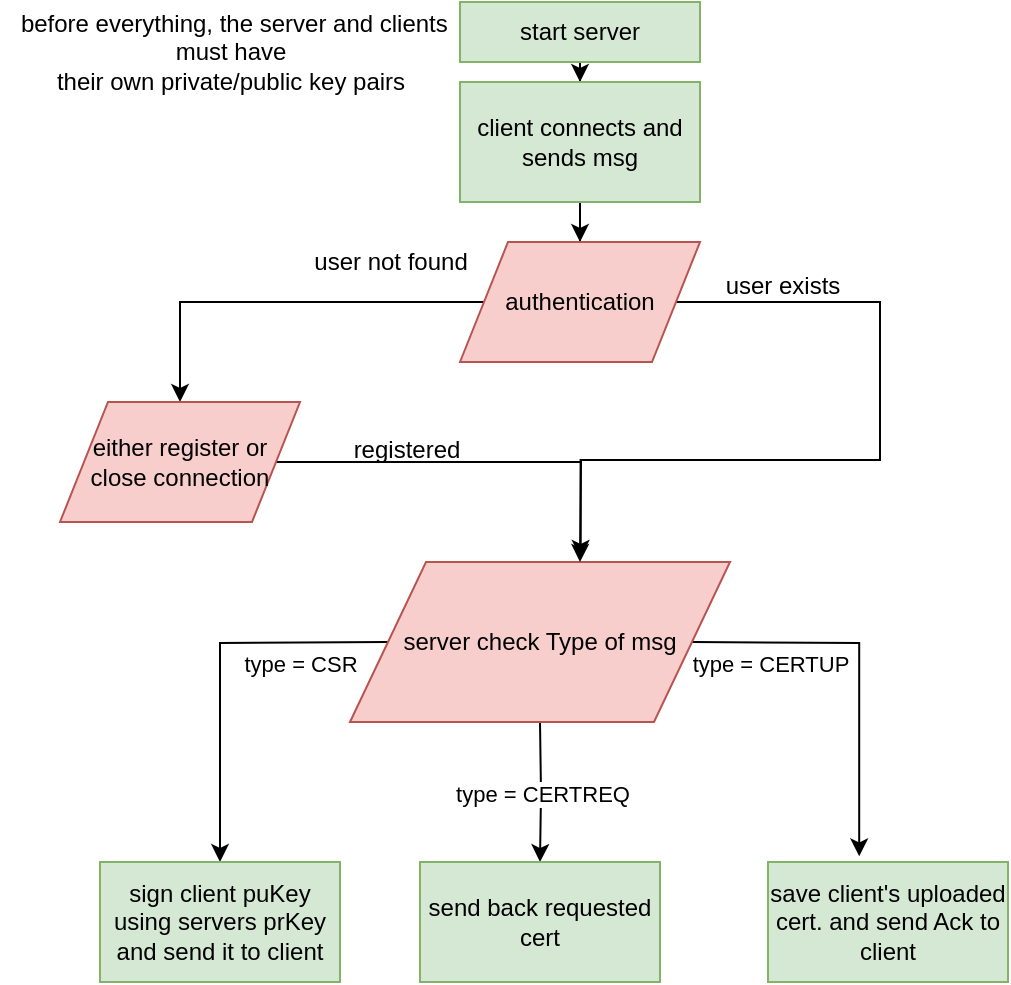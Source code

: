 <mxfile version="12.9.14" type="device"><diagram id="C5RBs43oDa-KdzZeNtuy" name="Page-1"><mxGraphModel dx="782" dy="479" grid="1" gridSize="10" guides="1" tooltips="1" connect="1" arrows="1" fold="1" page="1" pageScale="1" pageWidth="827" pageHeight="1169" math="0" shadow="0"><root><mxCell id="WIyWlLk6GJQsqaUBKTNV-0"/><mxCell id="WIyWlLk6GJQsqaUBKTNV-1" parent="WIyWlLk6GJQsqaUBKTNV-0"/><mxCell id="wlQJSyGeF99G7URPbPHs-2" value="" style="edgeStyle=orthogonalEdgeStyle;rounded=0;orthogonalLoop=1;jettySize=auto;html=1;" parent="WIyWlLk6GJQsqaUBKTNV-1" source="wlQJSyGeF99G7URPbPHs-0" target="wlQJSyGeF99G7URPbPHs-1" edge="1"><mxGeometry relative="1" as="geometry"/></mxCell><mxCell id="wlQJSyGeF99G7URPbPHs-0" value="start server" style="rounded=0;whiteSpace=wrap;html=1;fillColor=#d5e8d4;strokeColor=#82b366;fontStyle=0;fontFamily=Helvetica;" parent="WIyWlLk6GJQsqaUBKTNV-1" vertex="1"><mxGeometry x="240" width="120" height="30" as="geometry"/></mxCell><mxCell id="e-V6JRKspNwf4GqHPBK4-4" value="" style="edgeStyle=orthogonalEdgeStyle;rounded=0;orthogonalLoop=1;jettySize=auto;html=1;" edge="1" parent="WIyWlLk6GJQsqaUBKTNV-1" source="wlQJSyGeF99G7URPbPHs-1" target="e-V6JRKspNwf4GqHPBK4-3"><mxGeometry relative="1" as="geometry"/></mxCell><mxCell id="wlQJSyGeF99G7URPbPHs-1" value="client connects and sends msg" style="rounded=0;whiteSpace=wrap;html=1;fillColor=#d5e8d4;strokeColor=#82b366;" parent="WIyWlLk6GJQsqaUBKTNV-1" vertex="1"><mxGeometry x="240" y="40" width="120" height="60" as="geometry"/></mxCell><mxCell id="wlQJSyGeF99G7URPbPHs-10" value="type = CERTREQ" style="edgeStyle=orthogonalEdgeStyle;rounded=0;orthogonalLoop=1;jettySize=auto;html=1;" parent="WIyWlLk6GJQsqaUBKTNV-1" target="wlQJSyGeF99G7URPbPHs-8" edge="1"><mxGeometry relative="1" as="geometry"><mxPoint x="280" y="360" as="sourcePoint"/></mxGeometry></mxCell><mxCell id="wlQJSyGeF99G7URPbPHs-11" style="edgeStyle=orthogonalEdgeStyle;rounded=0;orthogonalLoop=1;jettySize=auto;html=1;entryX=0.38;entryY=-0.047;entryDx=0;entryDy=0;entryPerimeter=0;" parent="WIyWlLk6GJQsqaUBKTNV-1" target="wlQJSyGeF99G7URPbPHs-7" edge="1"><mxGeometry relative="1" as="geometry"><mxPoint x="356" y="320" as="sourcePoint"/></mxGeometry></mxCell><mxCell id="wlQJSyGeF99G7URPbPHs-14" value="type = CERTUP" style="edgeLabel;html=1;align=center;verticalAlign=middle;resizable=0;points=[];" parent="wlQJSyGeF99G7URPbPHs-11" vertex="1" connectable="0"><mxGeometry x="-0.544" y="-2" relative="1" as="geometry"><mxPoint x="-5" y="8" as="offset"/></mxGeometry></mxCell><mxCell id="wlQJSyGeF99G7URPbPHs-12" style="edgeStyle=orthogonalEdgeStyle;rounded=0;orthogonalLoop=1;jettySize=auto;html=1;" parent="WIyWlLk6GJQsqaUBKTNV-1" target="wlQJSyGeF99G7URPbPHs-9" edge="1"><mxGeometry relative="1" as="geometry"><mxPoint x="204" y="320" as="sourcePoint"/></mxGeometry></mxCell><mxCell id="wlQJSyGeF99G7URPbPHs-13" value="type = CSR" style="edgeLabel;html=1;align=center;verticalAlign=middle;resizable=0;points=[];" parent="wlQJSyGeF99G7URPbPHs-12" vertex="1" connectable="0"><mxGeometry x="-0.061" y="1" relative="1" as="geometry"><mxPoint x="39" y="3" as="offset"/></mxGeometry></mxCell><mxCell id="wlQJSyGeF99G7URPbPHs-3" value="server check Type of msg" style="shape=parallelogram;perimeter=parallelogramPerimeter;whiteSpace=wrap;html=1;fillColor=#f8cecc;strokeColor=#b85450;" parent="WIyWlLk6GJQsqaUBKTNV-1" vertex="1"><mxGeometry x="185" y="280" width="190" height="80" as="geometry"/></mxCell><mxCell id="wlQJSyGeF99G7URPbPHs-7" value="save client's uploaded cert. and send Ack to client" style="rounded=0;whiteSpace=wrap;html=1;fillColor=#d5e8d4;strokeColor=#82b366;" parent="WIyWlLk6GJQsqaUBKTNV-1" vertex="1"><mxGeometry x="394" y="430" width="120" height="60" as="geometry"/></mxCell><mxCell id="wlQJSyGeF99G7URPbPHs-8" value="send back requested cert" style="rounded=0;whiteSpace=wrap;html=1;fillColor=#d5e8d4;strokeColor=#82b366;" parent="WIyWlLk6GJQsqaUBKTNV-1" vertex="1"><mxGeometry x="220" y="430" width="120" height="60" as="geometry"/></mxCell><mxCell id="wlQJSyGeF99G7URPbPHs-9" value="sign client puKey using servers prKey&lt;br&gt;and send it to client" style="rounded=0;whiteSpace=wrap;html=1;fillColor=#d5e8d4;strokeColor=#82b366;" parent="WIyWlLk6GJQsqaUBKTNV-1" vertex="1"><mxGeometry x="60" y="430" width="120" height="60" as="geometry"/></mxCell><mxCell id="wlQJSyGeF99G7URPbPHs-17" value="&amp;nbsp;before everything, the server and clients &lt;br&gt;must have &lt;br&gt;their own private/public key pairs" style="text;html=1;align=center;verticalAlign=middle;resizable=0;points=[];autosize=1;" parent="WIyWlLk6GJQsqaUBKTNV-1" vertex="1"><mxGeometry x="10" width="230" height="50" as="geometry"/></mxCell><mxCell id="e-V6JRKspNwf4GqHPBK4-12" value="" style="edgeStyle=orthogonalEdgeStyle;rounded=0;orthogonalLoop=1;jettySize=auto;html=1;entryX=0.607;entryY=-0.025;entryDx=0;entryDy=0;entryPerimeter=0;" edge="1" parent="WIyWlLk6GJQsqaUBKTNV-1" source="e-V6JRKspNwf4GqHPBK4-3" target="wlQJSyGeF99G7URPbPHs-3"><mxGeometry relative="1" as="geometry"><mxPoint x="300" y="260" as="targetPoint"/><Array as="points"><mxPoint x="450" y="150"/><mxPoint x="450" y="229"/><mxPoint x="300" y="229"/></Array></mxGeometry></mxCell><mxCell id="e-V6JRKspNwf4GqHPBK4-17" style="edgeStyle=orthogonalEdgeStyle;rounded=0;orthogonalLoop=1;jettySize=auto;html=1;entryX=0.5;entryY=0;entryDx=0;entryDy=0;" edge="1" parent="WIyWlLk6GJQsqaUBKTNV-1" source="e-V6JRKspNwf4GqHPBK4-3" target="e-V6JRKspNwf4GqHPBK4-19"><mxGeometry relative="1" as="geometry"><mxPoint x="160" y="150" as="targetPoint"/></mxGeometry></mxCell><mxCell id="e-V6JRKspNwf4GqHPBK4-3" value="authentication" style="shape=parallelogram;perimeter=parallelogramPerimeter;whiteSpace=wrap;html=1;fillColor=#f8cecc;strokeColor=#b85450;" vertex="1" parent="WIyWlLk6GJQsqaUBKTNV-1"><mxGeometry x="240" y="120" width="120" height="60" as="geometry"/></mxCell><mxCell id="e-V6JRKspNwf4GqHPBK4-13" value="user exists" style="text;html=1;align=center;verticalAlign=middle;resizable=0;points=[];autosize=1;" vertex="1" parent="WIyWlLk6GJQsqaUBKTNV-1"><mxGeometry x="366" y="132" width="70" height="20" as="geometry"/></mxCell><mxCell id="e-V6JRKspNwf4GqHPBK4-18" value="user not found" style="text;html=1;align=center;verticalAlign=middle;resizable=0;points=[];autosize=1;" vertex="1" parent="WIyWlLk6GJQsqaUBKTNV-1"><mxGeometry x="160" y="120" width="90" height="20" as="geometry"/></mxCell><mxCell id="e-V6JRKspNwf4GqHPBK4-20" style="edgeStyle=orthogonalEdgeStyle;rounded=0;orthogonalLoop=1;jettySize=auto;html=1;" edge="1" parent="WIyWlLk6GJQsqaUBKTNV-1" source="e-V6JRKspNwf4GqHPBK4-19"><mxGeometry relative="1" as="geometry"><mxPoint x="300" y="280" as="targetPoint"/></mxGeometry></mxCell><mxCell id="e-V6JRKspNwf4GqHPBK4-19" value="either register or close connection" style="shape=parallelogram;perimeter=parallelogramPerimeter;whiteSpace=wrap;html=1;fillColor=#f8cecc;strokeColor=#b85450;" vertex="1" parent="WIyWlLk6GJQsqaUBKTNV-1"><mxGeometry x="40" y="200" width="120" height="60" as="geometry"/></mxCell><mxCell id="e-V6JRKspNwf4GqHPBK4-21" value="registered" style="text;html=1;align=center;verticalAlign=middle;resizable=0;points=[];autosize=1;" vertex="1" parent="WIyWlLk6GJQsqaUBKTNV-1"><mxGeometry x="178" y="214" width="70" height="20" as="geometry"/></mxCell></root></mxGraphModel></diagram></mxfile>